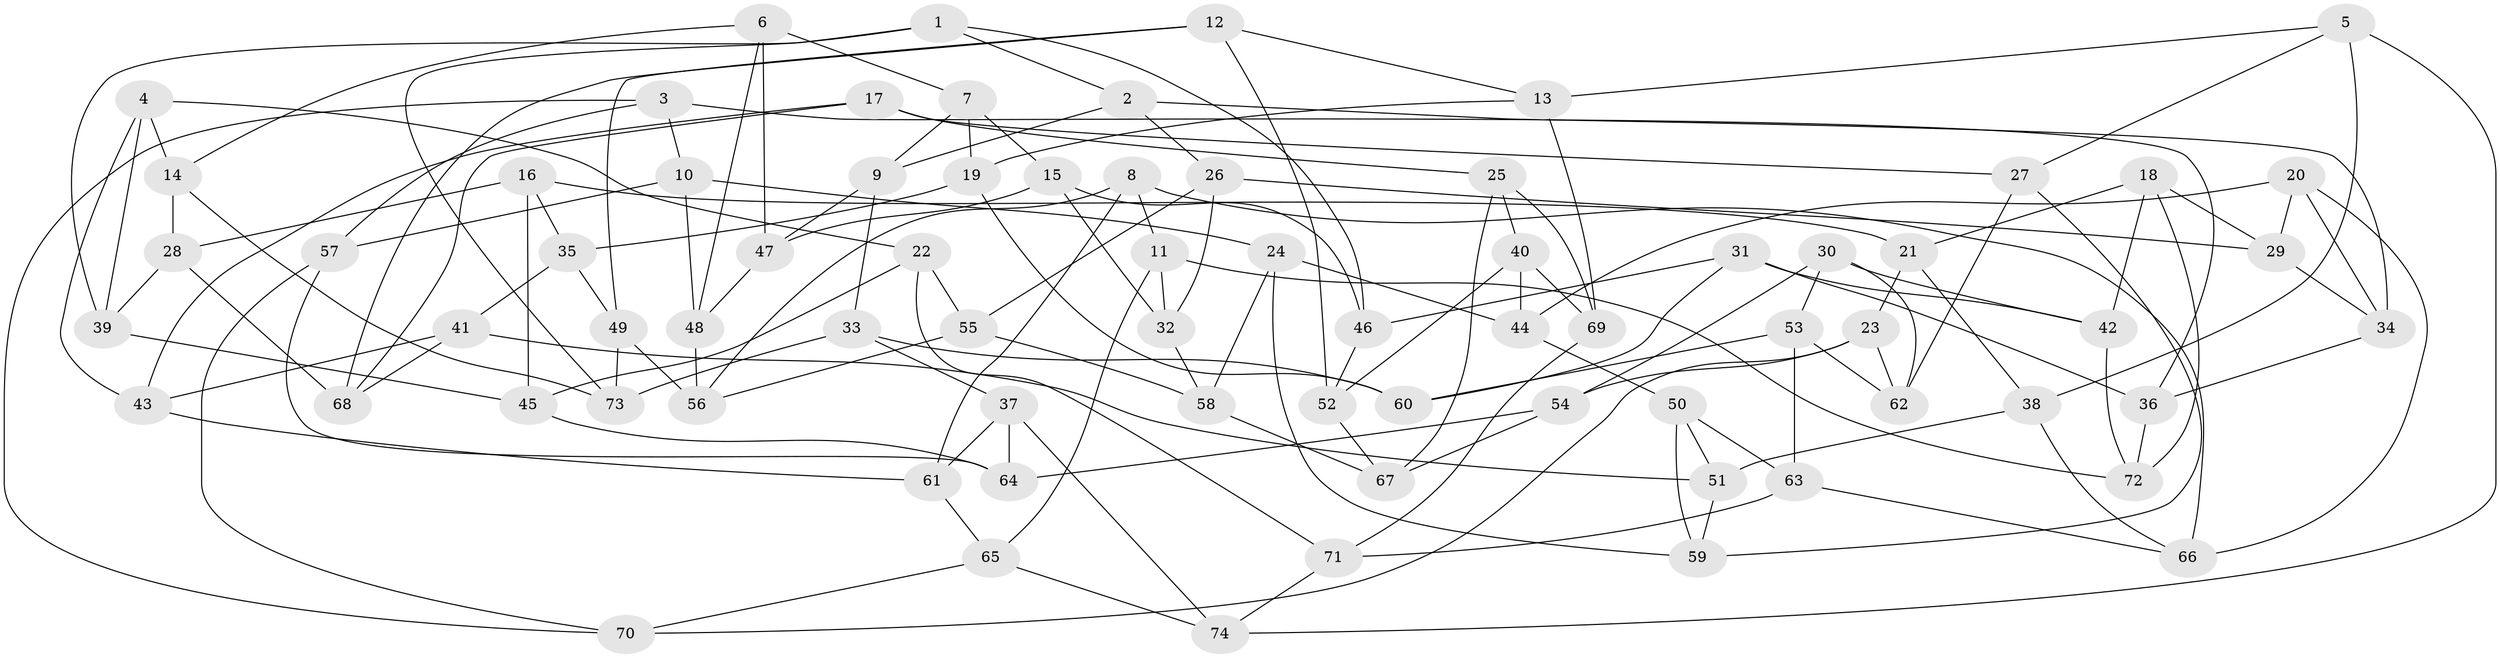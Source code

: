 // Generated by graph-tools (version 1.1) at 2025/26/03/09/25 03:26:49]
// undirected, 74 vertices, 148 edges
graph export_dot {
graph [start="1"]
  node [color=gray90,style=filled];
  1;
  2;
  3;
  4;
  5;
  6;
  7;
  8;
  9;
  10;
  11;
  12;
  13;
  14;
  15;
  16;
  17;
  18;
  19;
  20;
  21;
  22;
  23;
  24;
  25;
  26;
  27;
  28;
  29;
  30;
  31;
  32;
  33;
  34;
  35;
  36;
  37;
  38;
  39;
  40;
  41;
  42;
  43;
  44;
  45;
  46;
  47;
  48;
  49;
  50;
  51;
  52;
  53;
  54;
  55;
  56;
  57;
  58;
  59;
  60;
  61;
  62;
  63;
  64;
  65;
  66;
  67;
  68;
  69;
  70;
  71;
  72;
  73;
  74;
  1 -- 73;
  1 -- 39;
  1 -- 46;
  1 -- 2;
  2 -- 26;
  2 -- 9;
  2 -- 34;
  3 -- 70;
  3 -- 57;
  3 -- 36;
  3 -- 10;
  4 -- 39;
  4 -- 22;
  4 -- 43;
  4 -- 14;
  5 -- 27;
  5 -- 38;
  5 -- 13;
  5 -- 74;
  6 -- 7;
  6 -- 14;
  6 -- 47;
  6 -- 48;
  7 -- 15;
  7 -- 19;
  7 -- 9;
  8 -- 66;
  8 -- 56;
  8 -- 61;
  8 -- 11;
  9 -- 47;
  9 -- 33;
  10 -- 57;
  10 -- 48;
  10 -- 24;
  11 -- 72;
  11 -- 65;
  11 -- 32;
  12 -- 52;
  12 -- 49;
  12 -- 13;
  12 -- 68;
  13 -- 69;
  13 -- 19;
  14 -- 28;
  14 -- 73;
  15 -- 32;
  15 -- 47;
  15 -- 46;
  16 -- 45;
  16 -- 21;
  16 -- 35;
  16 -- 28;
  17 -- 25;
  17 -- 43;
  17 -- 27;
  17 -- 68;
  18 -- 21;
  18 -- 72;
  18 -- 29;
  18 -- 42;
  19 -- 60;
  19 -- 35;
  20 -- 34;
  20 -- 44;
  20 -- 66;
  20 -- 29;
  21 -- 38;
  21 -- 23;
  22 -- 71;
  22 -- 55;
  22 -- 45;
  23 -- 54;
  23 -- 62;
  23 -- 70;
  24 -- 59;
  24 -- 44;
  24 -- 58;
  25 -- 69;
  25 -- 40;
  25 -- 67;
  26 -- 29;
  26 -- 32;
  26 -- 55;
  27 -- 62;
  27 -- 59;
  28 -- 39;
  28 -- 68;
  29 -- 34;
  30 -- 53;
  30 -- 62;
  30 -- 54;
  30 -- 42;
  31 -- 46;
  31 -- 60;
  31 -- 36;
  31 -- 42;
  32 -- 58;
  33 -- 37;
  33 -- 73;
  33 -- 60;
  34 -- 36;
  35 -- 49;
  35 -- 41;
  36 -- 72;
  37 -- 61;
  37 -- 74;
  37 -- 64;
  38 -- 66;
  38 -- 51;
  39 -- 45;
  40 -- 69;
  40 -- 44;
  40 -- 52;
  41 -- 68;
  41 -- 43;
  41 -- 51;
  42 -- 72;
  43 -- 61;
  44 -- 50;
  45 -- 64;
  46 -- 52;
  47 -- 48;
  48 -- 56;
  49 -- 56;
  49 -- 73;
  50 -- 51;
  50 -- 63;
  50 -- 59;
  51 -- 59;
  52 -- 67;
  53 -- 62;
  53 -- 63;
  53 -- 60;
  54 -- 64;
  54 -- 67;
  55 -- 58;
  55 -- 56;
  57 -- 64;
  57 -- 70;
  58 -- 67;
  61 -- 65;
  63 -- 71;
  63 -- 66;
  65 -- 70;
  65 -- 74;
  69 -- 71;
  71 -- 74;
}
